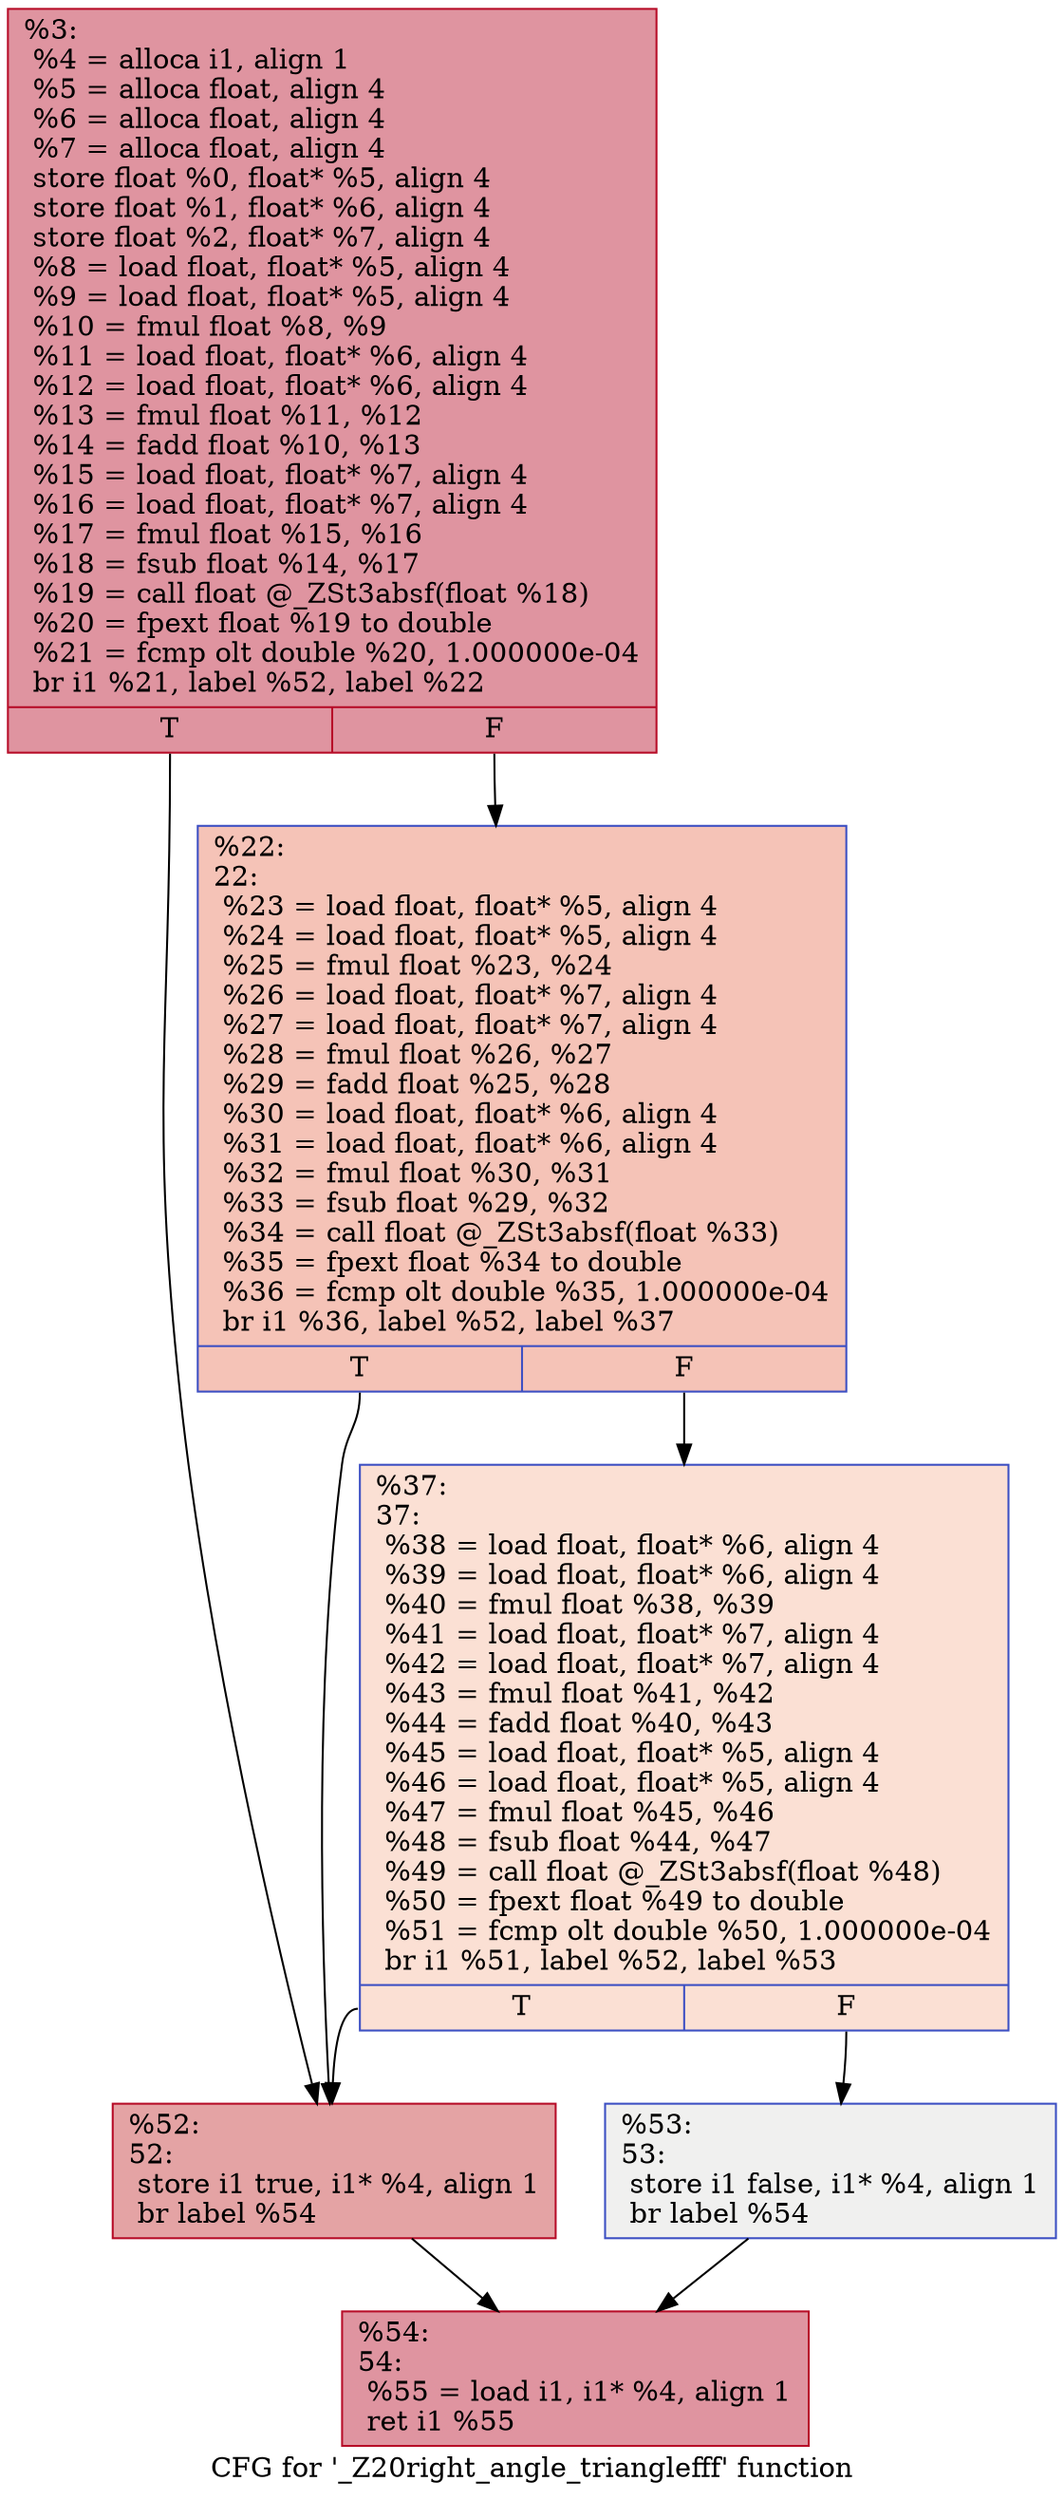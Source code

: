digraph "CFG for '_Z20right_angle_trianglefff' function" {
	label="CFG for '_Z20right_angle_trianglefff' function";

	Node0x55aee1d5be90 [shape=record,color="#b70d28ff", style=filled, fillcolor="#b70d2870",label="{%3:\l  %4 = alloca i1, align 1\l  %5 = alloca float, align 4\l  %6 = alloca float, align 4\l  %7 = alloca float, align 4\l  store float %0, float* %5, align 4\l  store float %1, float* %6, align 4\l  store float %2, float* %7, align 4\l  %8 = load float, float* %5, align 4\l  %9 = load float, float* %5, align 4\l  %10 = fmul float %8, %9\l  %11 = load float, float* %6, align 4\l  %12 = load float, float* %6, align 4\l  %13 = fmul float %11, %12\l  %14 = fadd float %10, %13\l  %15 = load float, float* %7, align 4\l  %16 = load float, float* %7, align 4\l  %17 = fmul float %15, %16\l  %18 = fsub float %14, %17\l  %19 = call float @_ZSt3absf(float %18)\l  %20 = fpext float %19 to double\l  %21 = fcmp olt double %20, 1.000000e-04\l  br i1 %21, label %52, label %22\l|{<s0>T|<s1>F}}"];
	Node0x55aee1d5be90:s0 -> Node0x55aee1d5db00;
	Node0x55aee1d5be90:s1 -> Node0x55aee1d5db90;
	Node0x55aee1d5db90 [shape=record,color="#3d50c3ff", style=filled, fillcolor="#e8765c70",label="{%22:\l22:                                               \l  %23 = load float, float* %5, align 4\l  %24 = load float, float* %5, align 4\l  %25 = fmul float %23, %24\l  %26 = load float, float* %7, align 4\l  %27 = load float, float* %7, align 4\l  %28 = fmul float %26, %27\l  %29 = fadd float %25, %28\l  %30 = load float, float* %6, align 4\l  %31 = load float, float* %6, align 4\l  %32 = fmul float %30, %31\l  %33 = fsub float %29, %32\l  %34 = call float @_ZSt3absf(float %33)\l  %35 = fpext float %34 to double\l  %36 = fcmp olt double %35, 1.000000e-04\l  br i1 %36, label %52, label %37\l|{<s0>T|<s1>F}}"];
	Node0x55aee1d5db90:s0 -> Node0x55aee1d5db00;
	Node0x55aee1d5db90:s1 -> Node0x55aee1d5e640;
	Node0x55aee1d5e640 [shape=record,color="#3d50c3ff", style=filled, fillcolor="#f7b99e70",label="{%37:\l37:                                               \l  %38 = load float, float* %6, align 4\l  %39 = load float, float* %6, align 4\l  %40 = fmul float %38, %39\l  %41 = load float, float* %7, align 4\l  %42 = load float, float* %7, align 4\l  %43 = fmul float %41, %42\l  %44 = fadd float %40, %43\l  %45 = load float, float* %5, align 4\l  %46 = load float, float* %5, align 4\l  %47 = fmul float %45, %46\l  %48 = fsub float %44, %47\l  %49 = call float @_ZSt3absf(float %48)\l  %50 = fpext float %49 to double\l  %51 = fcmp olt double %50, 1.000000e-04\l  br i1 %51, label %52, label %53\l|{<s0>T|<s1>F}}"];
	Node0x55aee1d5e640:s0 -> Node0x55aee1d5db00;
	Node0x55aee1d5e640:s1 -> Node0x55aee1d5eea0;
	Node0x55aee1d5db00 [shape=record,color="#b70d28ff", style=filled, fillcolor="#c32e3170",label="{%52:\l52:                                               \l  store i1 true, i1* %4, align 1\l  br label %54\l}"];
	Node0x55aee1d5db00 -> Node0x55aee1d5f060;
	Node0x55aee1d5eea0 [shape=record,color="#3d50c3ff", style=filled, fillcolor="#dedcdb70",label="{%53:\l53:                                               \l  store i1 false, i1* %4, align 1\l  br label %54\l}"];
	Node0x55aee1d5eea0 -> Node0x55aee1d5f060;
	Node0x55aee1d5f060 [shape=record,color="#b70d28ff", style=filled, fillcolor="#b70d2870",label="{%54:\l54:                                               \l  %55 = load i1, i1* %4, align 1\l  ret i1 %55\l}"];
}
